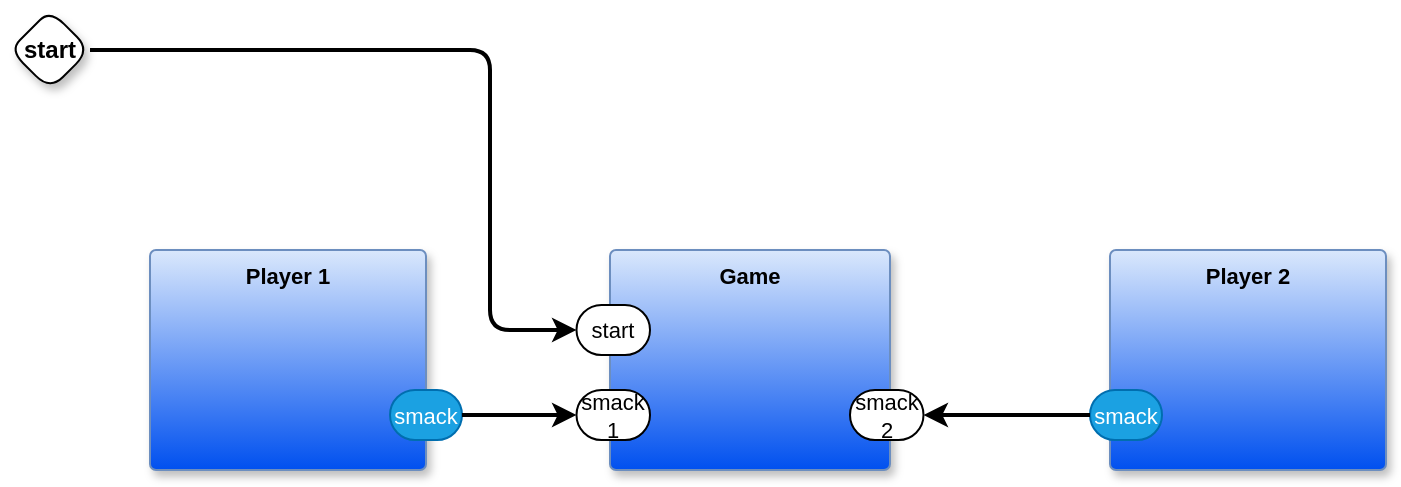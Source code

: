 <mxfile version="24.6.4" type="device" pages="6">
  <diagram id="Rfz-nHKzfFXtIfp8jGCo" name="main">
    <mxGraphModel dx="1029" dy="713" grid="1" gridSize="10" guides="1" tooltips="1" connect="1" arrows="1" fold="1" page="1" pageScale="1" pageWidth="850" pageHeight="1100" math="0" shadow="0">
      <root>
        <mxCell id="0" />
        <mxCell id="1" parent="0" />
        <mxCell id="hoKDfPiT84zjuGXgIaqV-1" value="Player 1" style="rounded=1;whiteSpace=wrap;html=1;container=1;recursiveResize=0;verticalAlign=top;arcSize=6;fontStyle=1;autosize=0;points=[];absoluteArcSize=1;shadow=1;strokeColor=#6c8ebf;fillColor=#dae8fc;fontFamily=Helvetica;fontSize=11;gradientColor=#0050EF;fontColor=default;" vertex="1" parent="1">
          <mxGeometry x="90" y="200" width="138" height="110" as="geometry">
            <mxRectangle x="-98" y="-1230" width="99" height="26" as="alternateBounds" />
          </mxGeometry>
        </mxCell>
        <mxCell id="hoKDfPiT84zjuGXgIaqV-3" value="smack" style="rounded=1;whiteSpace=wrap;html=1;sketch=0;points=[[0,0.5,0,0,0],[1,0.5,0,0,0]];fillColor=#1ba1e2;fontColor=#ffffff;strokeColor=#006EAF;arcSize=50;fontFamily=Helvetica;fontSize=11;" vertex="1" parent="hoKDfPiT84zjuGXgIaqV-1">
          <mxGeometry x="120" y="70" width="36" height="25" as="geometry" />
        </mxCell>
        <mxCell id="VDrHZGeF9uGekSf8CK12-1" value="Player 2" style="rounded=1;whiteSpace=wrap;html=1;container=1;recursiveResize=0;verticalAlign=top;arcSize=6;fontStyle=1;autosize=0;points=[];absoluteArcSize=1;shadow=1;strokeColor=#6c8ebf;fillColor=#dae8fc;fontFamily=Helvetica;fontSize=11;gradientColor=#0050EF;fontColor=default;" vertex="1" parent="1">
          <mxGeometry x="570" y="200" width="138" height="110" as="geometry">
            <mxRectangle x="-98" y="-1230" width="99" height="26" as="alternateBounds" />
          </mxGeometry>
        </mxCell>
        <mxCell id="VDrHZGeF9uGekSf8CK12-3" value="smack" style="rounded=1;whiteSpace=wrap;html=1;sketch=0;points=[[0,0.5,0,0,0],[1,0.5,0,0,0]];fillColor=#1ba1e2;fontColor=#ffffff;strokeColor=#006EAF;arcSize=50;fontFamily=Helvetica;fontSize=11;" vertex="1" parent="VDrHZGeF9uGekSf8CK12-1">
          <mxGeometry x="-10" y="70" width="36" height="25" as="geometry" />
        </mxCell>
        <mxCell id="VDrHZGeF9uGekSf8CK12-5" value="Game" style="rounded=1;whiteSpace=wrap;html=1;container=1;recursiveResize=0;verticalAlign=top;arcSize=6;fontStyle=1;autosize=0;points=[];absoluteArcSize=1;shadow=1;strokeColor=#6c8ebf;fillColor=#dae8fc;fontFamily=Helvetica;fontSize=11;gradientColor=#0050EF;fontColor=default;" vertex="1" parent="1">
          <mxGeometry x="320" y="200" width="140" height="110" as="geometry">
            <mxRectangle x="-98" y="-1230" width="99" height="26" as="alternateBounds" />
          </mxGeometry>
        </mxCell>
        <mxCell id="VDrHZGeF9uGekSf8CK12-6" value="start" style="rounded=1;whiteSpace=wrap;html=1;sketch=0;points=[[0,0.5,0,0,0],[1,0.5,0,0,0]];arcSize=50;fontFamily=Helvetica;fontSize=11;fontColor=default;" vertex="1" parent="VDrHZGeF9uGekSf8CK12-5">
          <mxGeometry x="-16.75" y="27.5" width="36.75" height="25" as="geometry" />
        </mxCell>
        <mxCell id="VDrHZGeF9uGekSf8CK12-9" value="smack 1" style="rounded=1;whiteSpace=wrap;html=1;sketch=0;points=[[0,0.5,0,0,0],[1,0.5,0,0,0]];arcSize=50;fontFamily=Helvetica;fontSize=11;fontColor=default;" vertex="1" parent="VDrHZGeF9uGekSf8CK12-5">
          <mxGeometry x="-16.75" y="70" width="36.75" height="25" as="geometry" />
        </mxCell>
        <mxCell id="VDrHZGeF9uGekSf8CK12-10" value="smack 2" style="rounded=1;whiteSpace=wrap;html=1;sketch=0;points=[[0,0.5,0,0,0],[1,0.5,0,0,0]];arcSize=50;fontFamily=Helvetica;fontSize=11;fontColor=default;" vertex="1" parent="VDrHZGeF9uGekSf8CK12-5">
          <mxGeometry x="120" y="70" width="36.75" height="25" as="geometry" />
        </mxCell>
        <mxCell id="VDrHZGeF9uGekSf8CK12-11" style="edgeStyle=orthogonalEdgeStyle;rounded=1;orthogonalLoop=1;jettySize=auto;html=1;exitX=1;exitY=0.5;exitDx=0;exitDy=0;exitPerimeter=0;entryX=0;entryY=0.5;entryDx=0;entryDy=0;entryPerimeter=0;strokeWidth=2;curved=0;" edge="1" parent="1" source="hoKDfPiT84zjuGXgIaqV-3" target="VDrHZGeF9uGekSf8CK12-9">
          <mxGeometry relative="1" as="geometry" />
        </mxCell>
        <mxCell id="VDrHZGeF9uGekSf8CK12-12" style="edgeStyle=orthogonalEdgeStyle;rounded=1;orthogonalLoop=1;jettySize=auto;html=1;exitX=0;exitY=0.5;exitDx=0;exitDy=0;exitPerimeter=0;entryX=1;entryY=0.5;entryDx=0;entryDy=0;entryPerimeter=0;strokeWidth=2;curved=0;" edge="1" parent="1" source="VDrHZGeF9uGekSf8CK12-3" target="VDrHZGeF9uGekSf8CK12-10">
          <mxGeometry relative="1" as="geometry" />
        </mxCell>
        <mxCell id="VDrHZGeF9uGekSf8CK12-13" value="start" style="rhombus;whiteSpace=wrap;html=1;rounded=1;fontStyle=1;glass=0;sketch=0;fontSize=12;points=[[0,0.5,0,0,0],[0.5,0,0,0,0],[0.5,1,0,0,0],[1,0.5,0,0,0]];shadow=1;fontFamily=Helvetica;fontColor=default;" vertex="1" parent="1">
          <mxGeometry x="20" y="80" width="40" height="40" as="geometry" />
        </mxCell>
        <mxCell id="VDrHZGeF9uGekSf8CK12-14" style="edgeStyle=orthogonalEdgeStyle;rounded=1;orthogonalLoop=1;jettySize=auto;html=1;exitX=1;exitY=0.5;exitDx=0;exitDy=0;exitPerimeter=0;entryX=0;entryY=0.5;entryDx=0;entryDy=0;entryPerimeter=0;strokeWidth=2;curved=0;" edge="1" parent="1" source="VDrHZGeF9uGekSf8CK12-13" target="VDrHZGeF9uGekSf8CK12-6">
          <mxGeometry relative="1" as="geometry">
            <Array as="points">
              <mxPoint x="260" y="100" />
              <mxPoint x="260" y="240" />
            </Array>
          </mxGeometry>
        </mxCell>
      </root>
    </mxGraphModel>
  </diagram>
  <diagram id="ZC2rCv8dyZWgffLveUQd" name="Player 1">
    <mxGraphModel dx="897" dy="713" grid="1" gridSize="10" guides="1" tooltips="1" connect="1" arrows="1" fold="1" page="1" pageScale="1" pageWidth="1100" pageHeight="850" math="0" shadow="0">
      <root>
        <mxCell id="0" />
        <mxCell id="1" parent="0" />
        <mxCell id="vh4z54Qb1bM7_h3xSzyE-2" value="Z key" style="rounded=1;whiteSpace=wrap;html=1;sketch=0;container=1;recursiveResize=0;verticalAlign=top;arcSize=6;fontStyle=1;autosize=0;points=[];absoluteArcSize=1;shadow=1;strokeColor=#666666;fillColor=#FFFFFF;fontColor=#333333;connectable=0;gradientColor=#FFF2CC;fontFamily=Helvetica;fontSize=11;" vertex="1" parent="1">
          <mxGeometry x="280" y="160" width="127" height="87" as="geometry">
            <mxRectangle x="-98" y="-1230" width="99" height="26" as="alternateBounds" />
          </mxGeometry>
        </mxCell>
        <mxCell id="vh4z54Qb1bM7_h3xSzyE-4" value="" style="rounded=1;whiteSpace=wrap;html=1;sketch=0;points=[[0,0.5,0,0,0],[1,0.5,0,0,0]];fillColor=#1ba1e2;fontColor=#ffffff;strokeColor=#006EAF;arcSize=50;fontFamily=Helvetica;fontSize=11;" vertex="1" parent="vh4z54Qb1bM7_h3xSzyE-2">
          <mxGeometry x="107" y="36" width="35.25" height="25" as="geometry" />
        </mxCell>
        <mxCell id="vh4z54Qb1bM7_h3xSzyE-5" value="smack" style="rhombus;whiteSpace=wrap;html=1;rounded=1;fontStyle=1;glass=0;sketch=0;fontSize=12;points=[[0,0.5,0,0,0],[0.5,0,0,0,0],[0.5,1,0,0,0],[1,0.5,0,0,0]];shadow=1;fontFamily=Helvetica;fontColor=default;" vertex="1" parent="1">
          <mxGeometry x="560" y="188.5" width="40" height="40" as="geometry" />
        </mxCell>
        <mxCell id="vh4z54Qb1bM7_h3xSzyE-6" style="edgeStyle=orthogonalEdgeStyle;rounded=1;orthogonalLoop=1;jettySize=auto;html=1;exitX=1;exitY=0.5;exitDx=0;exitDy=0;exitPerimeter=0;entryX=0;entryY=0.5;entryDx=0;entryDy=0;entryPerimeter=0;strokeWidth=2;curved=0;" edge="1" parent="1" source="vh4z54Qb1bM7_h3xSzyE-4" target="vh4z54Qb1bM7_h3xSzyE-5">
          <mxGeometry relative="1" as="geometry" />
        </mxCell>
      </root>
    </mxGraphModel>
  </diagram>
  <diagram name="Player 2" id="WKw39EiRNFSo0fUhhbFd">
    <mxGraphModel dx="897" dy="713" grid="1" gridSize="10" guides="1" tooltips="1" connect="1" arrows="1" fold="1" page="1" pageScale="1" pageWidth="1100" pageHeight="850" math="0" shadow="0">
      <root>
        <mxCell id="tMV5njZ0acTeYm1KYxqS-0" />
        <mxCell id="tMV5njZ0acTeYm1KYxqS-1" parent="tMV5njZ0acTeYm1KYxqS-0" />
        <mxCell id="tMV5njZ0acTeYm1KYxqS-2" value="Slash key" style="rounded=1;whiteSpace=wrap;html=1;sketch=0;container=1;recursiveResize=0;verticalAlign=top;arcSize=6;fontStyle=1;autosize=0;points=[];absoluteArcSize=1;shadow=1;strokeColor=#666666;fillColor=#FFFFFF;fontColor=#333333;connectable=0;gradientColor=#FFF2CC;fontFamily=Helvetica;fontSize=11;" vertex="1" parent="tMV5njZ0acTeYm1KYxqS-1">
          <mxGeometry x="280" y="160" width="127" height="87" as="geometry">
            <mxRectangle x="-98" y="-1230" width="99" height="26" as="alternateBounds" />
          </mxGeometry>
        </mxCell>
        <mxCell id="tMV5njZ0acTeYm1KYxqS-3" value="" style="rounded=1;whiteSpace=wrap;html=1;sketch=0;points=[[0,0.5,0,0,0],[1,0.5,0,0,0]];fillColor=#1ba1e2;fontColor=#ffffff;strokeColor=#006EAF;arcSize=50;fontFamily=Helvetica;fontSize=11;" vertex="1" parent="tMV5njZ0acTeYm1KYxqS-2">
          <mxGeometry x="107" y="36" width="35.25" height="25" as="geometry" />
        </mxCell>
        <mxCell id="tMV5njZ0acTeYm1KYxqS-4" value="smack" style="rhombus;whiteSpace=wrap;html=1;rounded=1;fontStyle=1;glass=0;sketch=0;fontSize=12;points=[[0,0.5,0,0,0],[0.5,0,0,0,0],[0.5,1,0,0,0],[1,0.5,0,0,0]];shadow=1;fontFamily=Helvetica;fontColor=default;" vertex="1" parent="tMV5njZ0acTeYm1KYxqS-1">
          <mxGeometry x="560" y="188.5" width="40" height="40" as="geometry" />
        </mxCell>
        <mxCell id="tMV5njZ0acTeYm1KYxqS-5" style="edgeStyle=orthogonalEdgeStyle;rounded=1;orthogonalLoop=1;jettySize=auto;html=1;exitX=1;exitY=0.5;exitDx=0;exitDy=0;exitPerimeter=0;entryX=0;entryY=0.5;entryDx=0;entryDy=0;entryPerimeter=0;strokeWidth=2;curved=0;" edge="1" parent="tMV5njZ0acTeYm1KYxqS-1" source="tMV5njZ0acTeYm1KYxqS-3" target="tMV5njZ0acTeYm1KYxqS-4">
          <mxGeometry relative="1" as="geometry" />
        </mxCell>
      </root>
    </mxGraphModel>
  </diagram>
  <diagram id="pXu5nu43ClT3es1-WTOk" name="Game">
    <mxGraphModel dx="1029" dy="713" grid="1" gridSize="10" guides="1" tooltips="1" connect="1" arrows="1" fold="1" page="1" pageScale="1" pageWidth="1100" pageHeight="850" math="0" shadow="0">
      <root>
        <mxCell id="0" />
        <mxCell id="1" parent="0" />
        <mxCell id="Jw8TWvyaR_BrAl_DcGub-1" value="start" style="rhombus;whiteSpace=wrap;html=1;rounded=1;fontStyle=1;glass=0;sketch=0;fontSize=12;points=[[0,0.5,0,0,0],[0.5,0,0,0,0],[0.5,1,0,0,0],[1,0.5,0,0,0]];shadow=1;fontFamily=Helvetica;fontColor=default;" vertex="1" parent="1">
          <mxGeometry x="120" y="120" width="40" height="40" as="geometry" />
        </mxCell>
        <mxCell id="Jw8TWvyaR_BrAl_DcGub-3" value="smack 2" style="rhombus;whiteSpace=wrap;html=1;rounded=1;fontStyle=1;glass=0;sketch=0;fontSize=12;points=[[0,0.5,0,0,0],[0.5,0,0,0,0],[0.5,1,0,0,0],[1,0.5,0,0,0]];shadow=1;fontFamily=Helvetica;fontColor=default;" vertex="1" parent="1">
          <mxGeometry x="130" y="500" width="40" height="40" as="geometry" />
        </mxCell>
        <mxCell id="VUqafN399HMkGjgvNazz-4" value="Debounce" style="rounded=1;whiteSpace=wrap;html=1;container=1;recursiveResize=0;verticalAlign=top;arcSize=6;fontStyle=1;autosize=0;points=[];absoluteArcSize=1;shadow=1;strokeColor=#6c8ebf;fillColor=#dae8fc;fontFamily=Helvetica;fontSize=11;gradientColor=#0050EF;fontColor=default;" vertex="1" parent="1">
          <mxGeometry x="280" y="440" width="100" height="150" as="geometry">
            <mxRectangle x="-98" y="-1230" width="99" height="26" as="alternateBounds" />
          </mxGeometry>
        </mxCell>
        <mxCell id="VUqafN399HMkGjgvNazz-7" value="smack" style="rounded=1;whiteSpace=wrap;html=1;sketch=0;points=[[0,0.5,0,0,0],[1,0.5,0,0,0]];arcSize=50;fontFamily=Helvetica;fontSize=11;fontColor=default;" vertex="1" parent="VUqafN399HMkGjgvNazz-4">
          <mxGeometry x="-20" y="67.5" width="36.75" height="25" as="geometry" />
        </mxCell>
        <mxCell id="VUqafN399HMkGjgvNazz-9" value="tick" style="rounded=1;whiteSpace=wrap;html=1;sketch=0;points=[[0,0.5,0,0,0],[1,0.5,0,0,0]];arcSize=50;fontFamily=Helvetica;fontSize=11;fontColor=default;" vertex="1" parent="VUqafN399HMkGjgvNazz-4">
          <mxGeometry x="-20" y="110" width="36.75" height="25" as="geometry" />
        </mxCell>
        <mxCell id="VUqafN399HMkGjgvNazz-5" value="smack" style="rounded=1;whiteSpace=wrap;html=1;sketch=0;points=[[0,0.5,0,0,0],[1,0.5,0,0,0]];fillColor=#1ba1e2;fontColor=#ffffff;strokeColor=#006EAF;arcSize=50;fontFamily=Helvetica;fontSize=11;" vertex="1" parent="VUqafN399HMkGjgvNazz-4">
          <mxGeometry x="79.25" y="20" width="36" height="25" as="geometry" />
        </mxCell>
        <mxCell id="VUqafN399HMkGjgvNazz-14" value="enable" style="rounded=1;whiteSpace=wrap;html=1;sketch=0;points=[[0,0.5,0,0,0],[1,0.5,0,0,0]];arcSize=50;fontFamily=Helvetica;fontSize=11;fontColor=default;" vertex="1" parent="VUqafN399HMkGjgvNazz-4">
          <mxGeometry x="79.25" y="60" width="36.75" height="25" as="geometry" />
        </mxCell>
        <mxCell id="VUqafN399HMkGjgvNazz-15" style="edgeStyle=orthogonalEdgeStyle;rounded=1;orthogonalLoop=1;jettySize=auto;html=1;exitX=1;exitY=0.5;exitDx=0;exitDy=0;exitPerimeter=0;entryX=0;entryY=0.5;entryDx=0;entryDy=0;entryPerimeter=0;strokeWidth=2;curved=0;" edge="1" parent="1" source="Jw8TWvyaR_BrAl_DcGub-3" target="VUqafN399HMkGjgvNazz-7">
          <mxGeometry relative="1" as="geometry" />
        </mxCell>
        <mxCell id="VUqafN399HMkGjgvNazz-16" value="smack 1" style="rhombus;whiteSpace=wrap;html=1;rounded=1;fontStyle=1;glass=0;sketch=0;fontSize=12;points=[[0,0.5,0,0,0],[0.5,0,0,0,0],[0.5,1,0,0,0],[1,0.5,0,0,0]];shadow=1;fontFamily=Helvetica;fontColor=default;" vertex="1" parent="1">
          <mxGeometry x="130" y="300" width="40" height="40" as="geometry" />
        </mxCell>
        <mxCell id="VUqafN399HMkGjgvNazz-17" value="Debounce" style="rounded=1;whiteSpace=wrap;html=1;container=1;recursiveResize=0;verticalAlign=top;arcSize=6;fontStyle=1;autosize=0;points=[];absoluteArcSize=1;shadow=1;strokeColor=#6c8ebf;fillColor=#dae8fc;fontFamily=Helvetica;fontSize=11;gradientColor=#0050EF;fontColor=default;" vertex="1" parent="1">
          <mxGeometry x="280" y="240" width="100" height="150" as="geometry">
            <mxRectangle x="-98" y="-1230" width="99" height="26" as="alternateBounds" />
          </mxGeometry>
        </mxCell>
        <mxCell id="VUqafN399HMkGjgvNazz-18" value="smack" style="rounded=1;whiteSpace=wrap;html=1;sketch=0;points=[[0,0.5,0,0,0],[1,0.5,0,0,0]];fillColor=#1ba1e2;fontColor=#ffffff;strokeColor=#006EAF;arcSize=50;fontFamily=Helvetica;fontSize=11;" vertex="1" parent="VUqafN399HMkGjgvNazz-17">
          <mxGeometry x="80" y="110" width="36" height="25" as="geometry" />
        </mxCell>
        <mxCell id="VUqafN399HMkGjgvNazz-20" value="enable" style="rounded=1;whiteSpace=wrap;html=1;sketch=0;points=[[0,0.5,0,0,0],[1,0.5,0,0,0]];arcSize=50;fontFamily=Helvetica;fontSize=11;fontColor=default;" vertex="1" parent="VUqafN399HMkGjgvNazz-17">
          <mxGeometry x="80" y="67.5" width="36.75" height="25" as="geometry" />
        </mxCell>
        <mxCell id="VUqafN399HMkGjgvNazz-21" value="smack" style="rounded=1;whiteSpace=wrap;html=1;sketch=0;points=[[0,0.5,0,0,0],[1,0.5,0,0,0]];arcSize=50;fontFamily=Helvetica;fontSize=11;fontColor=default;" vertex="1" parent="VUqafN399HMkGjgvNazz-17">
          <mxGeometry x="-20" y="67.5" width="36.75" height="25" as="geometry" />
        </mxCell>
        <mxCell id="VUqafN399HMkGjgvNazz-19" value="tick" style="rounded=1;whiteSpace=wrap;html=1;sketch=0;points=[[0,0.5,0,0,0],[1,0.5,0,0,0]];arcSize=50;fontFamily=Helvetica;fontSize=11;fontColor=default;" vertex="1" parent="VUqafN399HMkGjgvNazz-17">
          <mxGeometry x="-20" y="110" width="36.75" height="25" as="geometry" />
        </mxCell>
        <mxCell id="VUqafN399HMkGjgvNazz-22" style="edgeStyle=orthogonalEdgeStyle;rounded=1;orthogonalLoop=1;jettySize=auto;html=1;exitX=1;exitY=0.5;exitDx=0;exitDy=0;exitPerimeter=0;entryX=0;entryY=0.5;entryDx=0;entryDy=0;entryPerimeter=0;strokeWidth=2;curved=0;" edge="1" parent="1" source="VUqafN399HMkGjgvNazz-16" target="VUqafN399HMkGjgvNazz-21">
          <mxGeometry relative="1" as="geometry" />
        </mxCell>
        <mxCell id="VUqafN399HMkGjgvNazz-23" value="clock" style="rounded=1;whiteSpace=wrap;html=1;container=1;recursiveResize=0;verticalAlign=top;arcSize=6;fontStyle=1;autosize=0;points=[];absoluteArcSize=1;shadow=1;strokeColor=#6c8ebf;fillColor=#dae8fc;fontFamily=Helvetica;fontSize=11;gradientColor=#0050EF;fontColor=default;" vertex="1" parent="1">
          <mxGeometry x="560" y="600" width="140" height="100" as="geometry">
            <mxRectangle x="-98" y="-1230" width="99" height="26" as="alternateBounds" />
          </mxGeometry>
        </mxCell>
        <mxCell id="VUqafN399HMkGjgvNazz-24" value="tick" style="rounded=1;whiteSpace=wrap;html=1;sketch=0;points=[[0,0.5,0,0,0],[1,0.5,0,0,0]];fillColor=#1ba1e2;fontColor=#ffffff;strokeColor=#006EAF;arcSize=50;fontFamily=Helvetica;fontSize=11;" vertex="1" parent="VUqafN399HMkGjgvNazz-23">
          <mxGeometry x="-10" y="62.5" width="36" height="25" as="geometry" />
        </mxCell>
        <mxCell id="VUqafN399HMkGjgvNazz-26" value="start" style="rounded=1;whiteSpace=wrap;html=1;sketch=0;points=[[0,0.5,0,0,0],[1,0.5,0,0,0]];arcSize=50;fontFamily=Helvetica;fontSize=11;fontColor=default;" vertex="1" parent="VUqafN399HMkGjgvNazz-23">
          <mxGeometry x="-10" y="27.5" width="36.75" height="25" as="geometry" />
        </mxCell>
        <mxCell id="VUqafN399HMkGjgvNazz-27" style="edgeStyle=orthogonalEdgeStyle;rounded=1;orthogonalLoop=1;jettySize=auto;html=1;exitX=0;exitY=0.5;exitDx=0;exitDy=0;exitPerimeter=0;entryX=0;entryY=0.5;entryDx=0;entryDy=0;entryPerimeter=0;strokeWidth=2;curved=0;" edge="1" parent="1" source="VUqafN399HMkGjgvNazz-24" target="VUqafN399HMkGjgvNazz-19">
          <mxGeometry relative="1" as="geometry">
            <Array as="points">
              <mxPoint x="220" y="675" />
              <mxPoint x="220" y="363" />
            </Array>
          </mxGeometry>
        </mxCell>
        <mxCell id="VUqafN399HMkGjgvNazz-29" value="Game Logic" style="rounded=1;whiteSpace=wrap;html=1;container=1;recursiveResize=0;verticalAlign=top;arcSize=6;fontStyle=1;autosize=0;points=[];absoluteArcSize=1;shadow=1;strokeColor=#6c8ebf;fillColor=#dae8fc;fontFamily=Helvetica;fontSize=11;gradientColor=#0050EF;fontColor=default;" vertex="1" parent="1">
          <mxGeometry x="560" y="160" width="140" height="400" as="geometry">
            <mxRectangle x="-98" y="-1230" width="99" height="26" as="alternateBounds" />
          </mxGeometry>
        </mxCell>
        <mxCell id="VUqafN399HMkGjgvNazz-39" value="left highlight" style="rounded=1;whiteSpace=wrap;html=1;sketch=0;points=[[0,0.5,0,0,0],[1,0.5,0,0,0]];fillColor=#1ba1e2;fontColor=#ffffff;strokeColor=#006EAF;arcSize=50;fontFamily=Helvetica;fontSize=11;" vertex="1" parent="VUqafN399HMkGjgvNazz-29">
          <mxGeometry x="96" y="107.5" width="60" height="25" as="geometry" />
        </mxCell>
        <mxCell id="VUqafN399HMkGjgvNazz-40" value="right highlight" style="rounded=1;whiteSpace=wrap;html=1;sketch=0;points=[[0,0.5,0,0,0],[1,0.5,0,0,0]];fillColor=#1ba1e2;fontColor=#ffffff;strokeColor=#006EAF;arcSize=50;fontFamily=Helvetica;fontSize=11;" vertex="1" parent="VUqafN399HMkGjgvNazz-29">
          <mxGeometry x="100" y="150" width="56" height="25" as="geometry" />
        </mxCell>
        <mxCell id="VUqafN399HMkGjgvNazz-44" value="smack L" style="rounded=1;whiteSpace=wrap;html=1;sketch=0;points=[[0,0.5,0,0,0],[1,0.5,0,0,0]];arcSize=50;fontFamily=Helvetica;fontSize=11;" vertex="1" parent="VUqafN399HMkGjgvNazz-29">
          <mxGeometry x="-20" y="190" width="50" height="25" as="geometry" />
        </mxCell>
        <mxCell id="VUqafN399HMkGjgvNazz-45" value="smack R" style="rounded=1;whiteSpace=wrap;html=1;sketch=0;points=[[0,0.5,0,0,0],[1,0.5,0,0,0]];arcSize=50;fontFamily=Helvetica;fontSize=11;" vertex="1" parent="VUqafN399HMkGjgvNazz-29">
          <mxGeometry x="-20" y="230" width="50" height="25" as="geometry" />
        </mxCell>
        <mxCell id="Z6jryTYULtQlVPuB3-_i-2" value="L smack window" style="rounded=1;whiteSpace=wrap;html=1;sketch=0;points=[[0,0.5,0,0,0],[1,0.5,0,0,0]];arcSize=50;fontFamily=Helvetica;fontSize=11;fillColor=#1ba1e2;fontColor=#ffffff;strokeColor=#006EAF;" vertex="1" parent="VUqafN399HMkGjgvNazz-29">
          <mxGeometry x="-20" y="160" width="50" height="25" as="geometry" />
        </mxCell>
        <mxCell id="Z6jryTYULtQlVPuB3-_i-5" value="R smack window" style="rounded=1;whiteSpace=wrap;html=1;sketch=0;points=[[0,0.5,0,0,0],[1,0.5,0,0,0]];arcSize=50;fontFamily=Helvetica;fontSize=11;fillColor=#1ba1e2;fontColor=#ffffff;strokeColor=#006EAF;" vertex="1" parent="VUqafN399HMkGjgvNazz-29">
          <mxGeometry x="-20" y="265" width="50" height="25" as="geometry" />
        </mxCell>
        <mxCell id="Z6jryTYULtQlVPuB3-_i-8" value="winner" style="rounded=1;whiteSpace=wrap;html=1;sketch=0;points=[[0,0.5,0,0,0],[1,0.5,0,0,0]];fillColor=#1ba1e2;fontColor=#ffffff;strokeColor=#006EAF;arcSize=50;fontFamily=Helvetica;fontSize=11;" vertex="1" parent="VUqafN399HMkGjgvNazz-29">
          <mxGeometry x="100" y="200" width="56" height="25" as="geometry" />
        </mxCell>
        <mxCell id="umabpMyYAJMU6gg-UZYL-1" value="start clock" style="rounded=1;whiteSpace=wrap;html=1;sketch=0;points=[[0,0.5,0,0,0],[1,0.5,0,0,0]];fillColor=#1ba1e2;fontColor=#ffffff;strokeColor=#006EAF;arcSize=50;fontFamily=Helvetica;fontSize=11;" vertex="1" parent="VUqafN399HMkGjgvNazz-29">
          <mxGeometry x="-20" y="360" width="36" height="25" as="geometry" />
        </mxCell>
        <mxCell id="VUqafN399HMkGjgvNazz-38" value="ball pos" style="rounded=1;whiteSpace=wrap;html=1;sketch=0;points=[[0,0.5,0,0,0],[1,0.5,0,0,0]];fillColor=#1ba1e2;fontColor=#ffffff;strokeColor=#006EAF;arcSize=50;fontFamily=Helvetica;fontSize=11;" vertex="1" parent="VUqafN399HMkGjgvNazz-29">
          <mxGeometry x="106" y="70" width="50" height="25" as="geometry" />
        </mxCell>
        <mxCell id="VUqafN399HMkGjgvNazz-32" style="edgeStyle=orthogonalEdgeStyle;rounded=1;orthogonalLoop=1;jettySize=auto;html=1;exitX=0;exitY=0.5;exitDx=0;exitDy=0;exitPerimeter=0;entryX=0;entryY=0.5;entryDx=0;entryDy=0;entryPerimeter=0;curved=0;strokeWidth=2;" edge="1" parent="1" source="VUqafN399HMkGjgvNazz-24" target="VUqafN399HMkGjgvNazz-31">
          <mxGeometry relative="1" as="geometry">
            <Array as="points">
              <mxPoint x="470" y="675" />
              <mxPoint x="470" y="483" />
            </Array>
          </mxGeometry>
        </mxCell>
        <mxCell id="VUqafN399HMkGjgvNazz-33" value="Display" style="rounded=1;whiteSpace=wrap;html=1;container=1;recursiveResize=0;verticalAlign=top;arcSize=6;fontStyle=1;autosize=0;points=[];absoluteArcSize=1;shadow=1;strokeColor=#6c8ebf;fillColor=#dae8fc;fontFamily=Helvetica;fontSize=11;gradientColor=#0050EF;fontColor=default;" vertex="1" parent="1">
          <mxGeometry x="800" y="200" width="140" height="200" as="geometry">
            <mxRectangle x="-98" y="-1230" width="99" height="26" as="alternateBounds" />
          </mxGeometry>
        </mxCell>
        <mxCell id="VUqafN399HMkGjgvNazz-35" value="ball position" style="rounded=1;whiteSpace=wrap;html=1;sketch=0;points=[[0,0.5,0,0,0],[1,0.5,0,0,0]];arcSize=50;fontFamily=Helvetica;fontSize=11;fontColor=default;" vertex="1" parent="VUqafN399HMkGjgvNazz-33">
          <mxGeometry x="-10" y="30" width="50" height="25" as="geometry" />
        </mxCell>
        <mxCell id="VUqafN399HMkGjgvNazz-36" value="highlight paddle left" style="rounded=1;whiteSpace=wrap;html=1;sketch=0;points=[[0,0.5,0,0,0],[1,0.5,0,0,0]];arcSize=50;fontFamily=Helvetica;fontSize=11;fontColor=default;" vertex="1" parent="VUqafN399HMkGjgvNazz-33">
          <mxGeometry x="-10" y="67.5" width="70" height="25" as="geometry" />
        </mxCell>
        <mxCell id="VUqafN399HMkGjgvNazz-37" value="highligh paddle right" style="rounded=1;whiteSpace=wrap;html=1;sketch=0;points=[[0,0.5,0,0,0],[1,0.5,0,0,0]];arcSize=50;fontFamily=Helvetica;fontSize=11;fontColor=default;" vertex="1" parent="VUqafN399HMkGjgvNazz-33">
          <mxGeometry x="-10" y="110" width="70" height="25" as="geometry" />
        </mxCell>
        <mxCell id="Z6jryTYULtQlVPuB3-_i-7" value="winner" style="rounded=1;whiteSpace=wrap;html=1;sketch=0;points=[[0,0.5,0,0,0],[1,0.5,0,0,0]];arcSize=50;fontFamily=Helvetica;fontSize=11;fontColor=default;" vertex="1" parent="VUqafN399HMkGjgvNazz-33">
          <mxGeometry x="-10" y="160" width="50" height="25" as="geometry" />
        </mxCell>
        <mxCell id="VUqafN399HMkGjgvNazz-41" style="edgeStyle=orthogonalEdgeStyle;rounded=1;orthogonalLoop=1;jettySize=auto;html=1;exitX=1;exitY=0.5;exitDx=0;exitDy=0;exitPerimeter=0;entryX=0;entryY=0.5;entryDx=0;entryDy=0;entryPerimeter=0;curved=0;strokeWidth=2;" edge="1" parent="1" source="VUqafN399HMkGjgvNazz-38" target="VUqafN399HMkGjgvNazz-35">
          <mxGeometry relative="1" as="geometry" />
        </mxCell>
        <mxCell id="VUqafN399HMkGjgvNazz-42" style="edgeStyle=orthogonalEdgeStyle;shape=connector;curved=0;rounded=1;orthogonalLoop=1;jettySize=auto;html=1;exitX=1;exitY=0.5;exitDx=0;exitDy=0;exitPerimeter=0;entryX=0;entryY=0.5;entryDx=0;entryDy=0;entryPerimeter=0;strokeColor=default;strokeWidth=2;align=center;verticalAlign=middle;fontFamily=Helvetica;fontSize=11;fontColor=default;labelBackgroundColor=default;endArrow=classic;" edge="1" parent="1" source="VUqafN399HMkGjgvNazz-39" target="VUqafN399HMkGjgvNazz-36">
          <mxGeometry relative="1" as="geometry" />
        </mxCell>
        <mxCell id="VUqafN399HMkGjgvNazz-43" style="edgeStyle=orthogonalEdgeStyle;shape=connector;curved=0;rounded=1;orthogonalLoop=1;jettySize=auto;html=1;exitX=1;exitY=0.5;exitDx=0;exitDy=0;exitPerimeter=0;entryX=0;entryY=0.5;entryDx=0;entryDy=0;entryPerimeter=0;strokeColor=default;strokeWidth=2;align=center;verticalAlign=middle;fontFamily=Helvetica;fontSize=11;fontColor=default;labelBackgroundColor=default;endArrow=classic;" edge="1" parent="1" source="VUqafN399HMkGjgvNazz-40" target="VUqafN399HMkGjgvNazz-37">
          <mxGeometry relative="1" as="geometry" />
        </mxCell>
        <mxCell id="VUqafN399HMkGjgvNazz-46" style="edgeStyle=orthogonalEdgeStyle;shape=connector;curved=0;rounded=1;orthogonalLoop=1;jettySize=auto;html=1;exitX=1;exitY=0.5;exitDx=0;exitDy=0;exitPerimeter=0;entryX=0;entryY=0.5;entryDx=0;entryDy=0;entryPerimeter=0;strokeColor=default;strokeWidth=2;align=center;verticalAlign=middle;fontFamily=Helvetica;fontSize=11;fontColor=default;labelBackgroundColor=default;endArrow=classic;" edge="1" parent="1" source="VUqafN399HMkGjgvNazz-18" target="VUqafN399HMkGjgvNazz-44">
          <mxGeometry relative="1" as="geometry" />
        </mxCell>
        <mxCell id="VUqafN399HMkGjgvNazz-47" style="edgeStyle=orthogonalEdgeStyle;shape=connector;curved=0;rounded=1;orthogonalLoop=1;jettySize=auto;html=1;exitX=1;exitY=0.5;exitDx=0;exitDy=0;exitPerimeter=0;entryX=0;entryY=0.5;entryDx=0;entryDy=0;entryPerimeter=0;strokeColor=default;strokeWidth=2;align=center;verticalAlign=middle;fontFamily=Helvetica;fontSize=11;fontColor=default;labelBackgroundColor=default;endArrow=classic;" edge="1" parent="1" source="VUqafN399HMkGjgvNazz-5" target="VUqafN399HMkGjgvNazz-45">
          <mxGeometry relative="1" as="geometry">
            <Array as="points">
              <mxPoint x="395" y="470" />
              <mxPoint x="430" y="470" />
              <mxPoint x="430" y="403" />
            </Array>
          </mxGeometry>
        </mxCell>
        <mxCell id="Z6jryTYULtQlVPuB3-_i-1" style="edgeStyle=orthogonalEdgeStyle;shape=connector;curved=0;rounded=1;orthogonalLoop=1;jettySize=auto;html=1;exitX=0;exitY=0.5;exitDx=0;exitDy=0;exitPerimeter=0;strokeColor=default;strokeWidth=2;align=center;verticalAlign=middle;fontFamily=Helvetica;fontSize=11;fontColor=default;labelBackgroundColor=default;endArrow=classic;" edge="1" parent="1" source="VUqafN399HMkGjgvNazz-24">
          <mxGeometry relative="1" as="geometry">
            <mxPoint x="260" y="563" as="targetPoint" />
            <Array as="points">
              <mxPoint x="220" y="675" />
              <mxPoint x="220" y="563" />
            </Array>
          </mxGeometry>
        </mxCell>
        <mxCell id="Z6jryTYULtQlVPuB3-_i-3" style="edgeStyle=orthogonalEdgeStyle;shape=connector;curved=0;rounded=1;orthogonalLoop=1;jettySize=auto;html=1;exitX=0;exitY=0.5;exitDx=0;exitDy=0;exitPerimeter=0;strokeColor=default;strokeWidth=2;align=center;verticalAlign=middle;fontFamily=Helvetica;fontSize=11;fontColor=default;labelBackgroundColor=default;endArrow=classic;" edge="1" parent="1" source="Z6jryTYULtQlVPuB3-_i-2" target="VUqafN399HMkGjgvNazz-20">
          <mxGeometry relative="1" as="geometry">
            <Array as="points">
              <mxPoint x="450" y="333" />
              <mxPoint x="450" y="320" />
            </Array>
          </mxGeometry>
        </mxCell>
        <mxCell id="Z6jryTYULtQlVPuB3-_i-6" style="edgeStyle=orthogonalEdgeStyle;shape=connector;curved=0;rounded=1;orthogonalLoop=1;jettySize=auto;html=1;exitX=0;exitY=0.5;exitDx=0;exitDy=0;exitPerimeter=0;entryX=1;entryY=0.5;entryDx=0;entryDy=0;entryPerimeter=0;strokeColor=default;strokeWidth=2;align=center;verticalAlign=middle;fontFamily=Helvetica;fontSize=11;fontColor=default;labelBackgroundColor=default;endArrow=classic;" edge="1" parent="1" source="Z6jryTYULtQlVPuB3-_i-5" target="VUqafN399HMkGjgvNazz-14">
          <mxGeometry relative="1" as="geometry">
            <Array as="points">
              <mxPoint x="450" y="438" />
              <mxPoint x="450" y="513" />
            </Array>
          </mxGeometry>
        </mxCell>
        <mxCell id="Z6jryTYULtQlVPuB3-_i-9" style="edgeStyle=orthogonalEdgeStyle;shape=connector;curved=0;rounded=1;orthogonalLoop=1;jettySize=auto;html=1;exitX=1;exitY=0.5;exitDx=0;exitDy=0;exitPerimeter=0;entryX=0;entryY=0.5;entryDx=0;entryDy=0;entryPerimeter=0;strokeColor=default;strokeWidth=2;align=center;verticalAlign=middle;fontFamily=Helvetica;fontSize=11;fontColor=default;labelBackgroundColor=default;endArrow=classic;" edge="1" parent="1" source="Z6jryTYULtQlVPuB3-_i-8" target="Z6jryTYULtQlVPuB3-_i-7">
          <mxGeometry relative="1" as="geometry" />
        </mxCell>
        <mxCell id="VUqafN399HMkGjgvNazz-31" value="tick" style="rounded=1;whiteSpace=wrap;html=1;sketch=0;points=[[0,0.5,0,0,0],[1,0.5,0,0,0]];arcSize=50;fontFamily=Helvetica;fontSize=11;fontColor=default;" vertex="1" parent="1">
          <mxGeometry x="540" y="470" width="36.75" height="25" as="geometry" />
        </mxCell>
        <mxCell id="umabpMyYAJMU6gg-UZYL-2" style="edgeStyle=orthogonalEdgeStyle;shape=connector;curved=0;rounded=1;orthogonalLoop=1;jettySize=auto;html=1;exitX=0;exitY=0.5;exitDx=0;exitDy=0;exitPerimeter=0;entryX=0;entryY=0.5;entryDx=0;entryDy=0;entryPerimeter=0;strokeColor=default;strokeWidth=2;align=center;verticalAlign=middle;fontFamily=Helvetica;fontSize=11;fontColor=default;labelBackgroundColor=default;endArrow=classic;" edge="1" parent="1" source="umabpMyYAJMU6gg-UZYL-1" target="VUqafN399HMkGjgvNazz-26">
          <mxGeometry relative="1" as="geometry" />
        </mxCell>
      </root>
    </mxGraphModel>
  </diagram>
  <diagram id="bkOo33ziIgpTTArXwO6G" name="Display">
    <mxGraphModel dx="1029" dy="713" grid="1" gridSize="10" guides="1" tooltips="1" connect="1" arrows="1" fold="1" page="1" pageScale="1" pageWidth="1100" pageHeight="850" math="0" shadow="0">
      <root>
        <mxCell id="0" />
        <mxCell id="1" parent="0" />
        <mxCell id="TMk03e7m2zpVBJdHNJT0-1" value="Display" style="rounded=1;whiteSpace=wrap;html=1;container=1;recursiveResize=0;verticalAlign=top;arcSize=6;fontStyle=1;autosize=0;points=[];absoluteArcSize=1;shadow=1;strokeColor=#6c8ebf;fillColor=#dae8fc;fontFamily=Helvetica;fontSize=11;gradientColor=#0050EF;fontColor=default;" vertex="1" parent="1">
          <mxGeometry x="200" y="120" width="140" height="200" as="geometry">
            <mxRectangle x="-98" y="-1230" width="99" height="26" as="alternateBounds" />
          </mxGeometry>
        </mxCell>
        <mxCell id="TMk03e7m2zpVBJdHNJT0-2" value="ball position" style="rounded=1;whiteSpace=wrap;html=1;sketch=0;points=[[0,0.5,0,0,0],[1,0.5,0,0,0]];arcSize=50;fontFamily=Helvetica;fontSize=11;fontColor=default;" vertex="1" parent="TMk03e7m2zpVBJdHNJT0-1">
          <mxGeometry x="-10" y="30" width="50" height="25" as="geometry" />
        </mxCell>
        <mxCell id="TMk03e7m2zpVBJdHNJT0-3" value="highlight paddle left" style="rounded=1;whiteSpace=wrap;html=1;sketch=0;points=[[0,0.5,0,0,0],[1,0.5,0,0,0]];arcSize=50;fontFamily=Helvetica;fontSize=11;fontColor=default;" vertex="1" parent="TMk03e7m2zpVBJdHNJT0-1">
          <mxGeometry x="-10" y="67.5" width="70" height="25" as="geometry" />
        </mxCell>
        <mxCell id="TMk03e7m2zpVBJdHNJT0-4" value="highligh paddle right" style="rounded=1;whiteSpace=wrap;html=1;sketch=0;points=[[0,0.5,0,0,0],[1,0.5,0,0,0]];arcSize=50;fontFamily=Helvetica;fontSize=11;fontColor=default;" vertex="1" parent="TMk03e7m2zpVBJdHNJT0-1">
          <mxGeometry x="-10" y="110" width="70" height="25" as="geometry" />
        </mxCell>
        <mxCell id="TMk03e7m2zpVBJdHNJT0-5" value="winner" style="rounded=1;whiteSpace=wrap;html=1;sketch=0;points=[[0,0.5,0,0,0],[1,0.5,0,0,0]];arcSize=50;fontFamily=Helvetica;fontSize=11;fontColor=default;" vertex="1" parent="TMk03e7m2zpVBJdHNJT0-1">
          <mxGeometry x="-10" y="160" width="50" height="25" as="geometry" />
        </mxCell>
      </root>
    </mxGraphModel>
  </diagram>
  <diagram id="chKQST-UZ83pI3i3KJx9" name="Game Logic">
    <mxGraphModel dx="1029" dy="713" grid="1" gridSize="10" guides="1" tooltips="1" connect="1" arrows="1" fold="1" page="1" pageScale="1" pageWidth="1100" pageHeight="850" math="0" shadow="0">
      <root>
        <mxCell id="0" />
        <mxCell id="1" parent="0" />
        <mxCell id="wd8qDQnmA3XLsbmfpGb9-2" value="start clock" style="rhombus;whiteSpace=wrap;html=1;rounded=1;fontStyle=1;glass=0;sketch=0;fontSize=12;points=[[0,0.5,0,0,0],[0.5,0,0,0,0],[0.5,1,0,0,0],[1,0.5,0,0,0]];shadow=1;fillColor=#0050ef;fontColor=#ffffff;strokeColor=#001DBC;fontFamily=Helvetica;labelBackgroundColor=none;" vertex="1" parent="1">
          <mxGeometry x="1000" y="58.75" width="50" height="47.5" as="geometry" />
        </mxCell>
        <mxCell id="wd8qDQnmA3XLsbmfpGb9-3" style="edgeStyle=orthogonalEdgeStyle;shape=connector;curved=0;rounded=1;orthogonalLoop=1;jettySize=auto;html=1;exitX=1;exitY=0.5;exitDx=0;exitDy=0;exitPerimeter=0;entryX=0;entryY=0.5;entryDx=0;entryDy=0;entryPerimeter=0;strokeColor=default;strokeWidth=2;align=center;verticalAlign=middle;fontFamily=Helvetica;fontSize=11;fontColor=default;labelBackgroundColor=default;endArrow=classic;" edge="1" parent="1" source="wd8qDQnmA3XLsbmfpGb9-4" target="wd8qDQnmA3XLsbmfpGb9-2">
          <mxGeometry relative="1" as="geometry">
            <mxPoint x="355.25" y="82.5" as="sourcePoint" />
          </mxGeometry>
        </mxCell>
        <mxCell id="wd8qDQnmA3XLsbmfpGb9-4" value="start" style="rhombus;whiteSpace=wrap;html=1;rounded=1;fontStyle=1;glass=0;sketch=0;fontSize=12;points=[[0,0.5,0,0,0],[0.5,0,0,0,0],[0.5,1,0,0,0],[1,0.5,0,0,0]];shadow=1;fontFamily=Helvetica;fontColor=default;labelBackgroundColor=default;" vertex="1" parent="1">
          <mxGeometry x="60" y="62.5" width="40" height="40" as="geometry" />
        </mxCell>
        <mxCell id="wd8qDQnmA3XLsbmfpGb9-6" value="Set Position To Middle" style="rounded=1;whiteSpace=wrap;html=1;container=1;recursiveResize=0;verticalAlign=top;arcSize=6;fontStyle=1;autosize=0;points=[];absoluteArcSize=1;shadow=1;strokeColor=#6c8ebf;fillColor=#dae8fc;fontFamily=Helvetica;fontSize=11;gradientColor=#0050EF;fontColor=default;" vertex="1" parent="1">
          <mxGeometry x="440" y="160" width="140" height="80" as="geometry">
            <mxRectangle x="-98" y="-1230" width="99" height="26" as="alternateBounds" />
          </mxGeometry>
        </mxCell>
        <mxCell id="wd8qDQnmA3XLsbmfpGb9-7" value="" style="rounded=1;whiteSpace=wrap;html=1;sketch=0;points=[[0,0.5,0,0,0],[1,0.5,0,0,0]];arcSize=50;fontFamily=Helvetica;fontSize=11;fontColor=default;" vertex="1" parent="wd8qDQnmA3XLsbmfpGb9-6">
          <mxGeometry x="-10" y="30" width="40" height="25" as="geometry" />
        </mxCell>
        <mxCell id="wd8qDQnmA3XLsbmfpGb9-8" value="" style="rounded=1;whiteSpace=wrap;html=1;sketch=0;points=[[0,0.5,0,0,0],[1,0.5,0,0,0]];fillColor=#1ba1e2;fontColor=#ffffff;strokeColor=#006EAF;arcSize=50;fontFamily=Helvetica;fontSize=11;" vertex="1" parent="wd8qDQnmA3XLsbmfpGb9-6">
          <mxGeometry x="120" y="30" width="35.25" height="25" as="geometry" />
        </mxCell>
        <mxCell id="wd8qDQnmA3XLsbmfpGb9-9" value="Set Random Direction Leftward or Rightward" style="rounded=1;whiteSpace=wrap;html=1;container=1;recursiveResize=0;verticalAlign=top;arcSize=6;fontStyle=1;autosize=0;points=[];absoluteArcSize=1;shadow=1;strokeColor=#6c8ebf;fillColor=#dae8fc;fontFamily=Helvetica;fontSize=11;gradientColor=#0050EF;fontColor=default;" vertex="1" parent="1">
          <mxGeometry x="440" y="280" width="140" height="90" as="geometry">
            <mxRectangle x="-98" y="-1230" width="99" height="26" as="alternateBounds" />
          </mxGeometry>
        </mxCell>
        <mxCell id="wd8qDQnmA3XLsbmfpGb9-10" value="" style="rounded=1;whiteSpace=wrap;html=1;sketch=0;points=[[0,0.5,0,0,0],[1,0.5,0,0,0]];arcSize=50;fontFamily=Helvetica;fontSize=11;fontColor=default;" vertex="1" parent="wd8qDQnmA3XLsbmfpGb9-9">
          <mxGeometry x="-10" y="40" width="40" height="25" as="geometry" />
        </mxCell>
        <mxCell id="wd8qDQnmA3XLsbmfpGb9-11" value="" style="rounded=1;whiteSpace=wrap;html=1;sketch=0;points=[[0,0.5,0,0,0],[1,0.5,0,0,0]];fillColor=#1ba1e2;fontColor=#ffffff;strokeColor=#006EAF;arcSize=50;fontFamily=Helvetica;fontSize=11;" vertex="1" parent="wd8qDQnmA3XLsbmfpGb9-9">
          <mxGeometry x="120" y="40" width="35.25" height="25" as="geometry" />
        </mxCell>
        <mxCell id="wd8qDQnmA3XLsbmfpGb9-12" style="edgeStyle=orthogonalEdgeStyle;shape=connector;curved=0;rounded=1;orthogonalLoop=1;jettySize=auto;html=1;exitX=1;exitY=0.5;exitDx=0;exitDy=0;exitPerimeter=0;entryX=0;entryY=0.5;entryDx=0;entryDy=0;entryPerimeter=0;strokeColor=default;strokeWidth=2;align=center;verticalAlign=middle;fontFamily=Helvetica;fontSize=11;fontColor=default;labelBackgroundColor=default;endArrow=classic;" edge="1" parent="1" source="wd8qDQnmA3XLsbmfpGb9-4" target="wd8qDQnmA3XLsbmfpGb9-7">
          <mxGeometry relative="1" as="geometry">
            <mxPoint x="355.25" y="82.5" as="sourcePoint" />
          </mxGeometry>
        </mxCell>
        <mxCell id="wd8qDQnmA3XLsbmfpGb9-13" style="edgeStyle=orthogonalEdgeStyle;shape=connector;curved=0;rounded=1;orthogonalLoop=1;jettySize=auto;html=1;exitX=1;exitY=0.5;exitDx=0;exitDy=0;exitPerimeter=0;entryX=0;entryY=0.5;entryDx=0;entryDy=0;entryPerimeter=0;strokeColor=default;strokeWidth=2;align=center;verticalAlign=middle;fontFamily=Helvetica;fontSize=11;fontColor=default;labelBackgroundColor=default;endArrow=classic;" edge="1" parent="1" source="wd8qDQnmA3XLsbmfpGb9-4" target="wd8qDQnmA3XLsbmfpGb9-10">
          <mxGeometry relative="1" as="geometry">
            <mxPoint x="355.25" y="82.5" as="sourcePoint" />
          </mxGeometry>
        </mxCell>
        <mxCell id="wd8qDQnmA3XLsbmfpGb9-14" value="Ball" style="rounded=1;whiteSpace=wrap;html=1;container=1;recursiveResize=0;verticalAlign=top;arcSize=6;fontStyle=1;autosize=0;points=[];absoluteArcSize=1;shadow=1;strokeColor=#6c8ebf;fillColor=#dae8fc;fontFamily=Helvetica;fontSize=11;gradientColor=#0050EF;fontColor=default;" vertex="1" parent="1">
          <mxGeometry x="720" y="160" width="140" height="280" as="geometry">
            <mxRectangle x="-98" y="-1230" width="99" height="26" as="alternateBounds" />
          </mxGeometry>
        </mxCell>
        <mxCell id="wd8qDQnmA3XLsbmfpGb9-15" value="position" style="rounded=1;whiteSpace=wrap;html=1;sketch=0;points=[[0,0.5,0,0,0],[1,0.5,0,0,0]];arcSize=50;fontFamily=Helvetica;fontSize=11;fontColor=default;" vertex="1" parent="wd8qDQnmA3XLsbmfpGb9-14">
          <mxGeometry x="-10" y="30" width="40" height="25" as="geometry" />
        </mxCell>
        <mxCell id="wd8qDQnmA3XLsbmfpGb9-16" value="" style="rounded=1;whiteSpace=wrap;html=1;sketch=0;points=[[0,0.5,0,0,0],[1,0.5,0,0,0]];fillColor=#1ba1e2;fontColor=#ffffff;strokeColor=#006EAF;arcSize=50;fontFamily=Helvetica;fontSize=11;" vertex="1" parent="wd8qDQnmA3XLsbmfpGb9-14">
          <mxGeometry x="120" y="30" width="35.25" height="25" as="geometry" />
        </mxCell>
        <mxCell id="wd8qDQnmA3XLsbmfpGb9-17" value="direction" style="rounded=1;whiteSpace=wrap;html=1;sketch=0;points=[[0,0.5,0,0,0],[1,0.5,0,0,0]];arcSize=50;fontFamily=Helvetica;fontSize=11;fontColor=default;" vertex="1" parent="wd8qDQnmA3XLsbmfpGb9-14">
          <mxGeometry x="-10" y="160" width="40" height="25" as="geometry" />
        </mxCell>
        <mxCell id="wd8qDQnmA3XLsbmfpGb9-18" value="tick" style="rounded=1;whiteSpace=wrap;html=1;sketch=0;points=[[0,0.5,0,0,0],[1,0.5,0,0,0]];arcSize=50;fontFamily=Helvetica;fontSize=11;fontColor=default;" vertex="1" parent="wd8qDQnmA3XLsbmfpGb9-14">
          <mxGeometry x="-10" y="230" width="40" height="25" as="geometry" />
        </mxCell>
        <mxCell id="wd8qDQnmA3XLsbmfpGb9-27" style="edgeStyle=orthogonalEdgeStyle;shape=connector;curved=0;rounded=1;orthogonalLoop=1;jettySize=auto;html=1;exitX=1;exitY=0.5;exitDx=0;exitDy=0;exitPerimeter=0;strokeColor=default;strokeWidth=2;align=center;verticalAlign=middle;fontFamily=Helvetica;fontSize=11;fontColor=default;labelBackgroundColor=default;endArrow=classic;entryX=0;entryY=0.5;entryDx=0;entryDy=0;entryPerimeter=0;jumpStyle=gap;" edge="1" parent="wd8qDQnmA3XLsbmfpGb9-14" source="wd8qDQnmA3XLsbmfpGb9-23" target="wd8qDQnmA3XLsbmfpGb9-25">
          <mxGeometry relative="1" as="geometry">
            <mxPoint x="-10" y="200" as="targetPoint" />
            <Array as="points">
              <mxPoint x="180" y="173" />
              <mxPoint x="180" y="320" />
              <mxPoint x="-40" y="320" />
              <mxPoint x="-40" y="203" />
            </Array>
          </mxGeometry>
        </mxCell>
        <mxCell id="wd8qDQnmA3XLsbmfpGb9-23" value="at min" style="rounded=1;whiteSpace=wrap;html=1;sketch=0;points=[[0,0.5,0,0,0],[1,0.5,0,0,0]];fillColor=#1ba1e2;fontColor=#ffffff;strokeColor=#006EAF;arcSize=50;fontFamily=Helvetica;fontSize=11;" vertex="1" parent="wd8qDQnmA3XLsbmfpGb9-14">
          <mxGeometry x="120" y="160" width="35.25" height="25" as="geometry" />
        </mxCell>
        <mxCell id="wd8qDQnmA3XLsbmfpGb9-24" value="at max" style="rounded=1;whiteSpace=wrap;html=1;sketch=0;points=[[0,0.5,0,0,0],[1,0.5,0,0,0]];fillColor=#1ba1e2;fontColor=#ffffff;strokeColor=#006EAF;arcSize=50;fontFamily=Helvetica;fontSize=11;" vertex="1" parent="wd8qDQnmA3XLsbmfpGb9-14">
          <mxGeometry x="120" y="200" width="35.25" height="25" as="geometry" />
        </mxCell>
        <mxCell id="wd8qDQnmA3XLsbmfpGb9-25" value="reverse" style="rounded=1;whiteSpace=wrap;html=1;sketch=0;points=[[0,0.5,0,0,0],[1,0.5,0,0,0]];arcSize=50;fontFamily=Helvetica;fontSize=11;fontColor=default;" vertex="1" parent="wd8qDQnmA3XLsbmfpGb9-14">
          <mxGeometry x="-10" y="190" width="40" height="25" as="geometry" />
        </mxCell>
        <mxCell id="wd8qDQnmA3XLsbmfpGb9-26" style="edgeStyle=orthogonalEdgeStyle;shape=connector;curved=0;rounded=1;orthogonalLoop=1;jettySize=auto;html=1;exitX=1;exitY=0.5;exitDx=0;exitDy=0;exitPerimeter=0;entryX=0;entryY=0.5;entryDx=0;entryDy=0;entryPerimeter=0;strokeColor=default;strokeWidth=2;align=center;verticalAlign=middle;fontFamily=Helvetica;fontSize=11;fontColor=default;labelBackgroundColor=default;endArrow=classic;jumpStyle=gap;" edge="1" parent="wd8qDQnmA3XLsbmfpGb9-14" source="wd8qDQnmA3XLsbmfpGb9-24" target="wd8qDQnmA3XLsbmfpGb9-25">
          <mxGeometry relative="1" as="geometry">
            <Array as="points">
              <mxPoint x="180" y="213" />
              <mxPoint x="180" y="320" />
              <mxPoint x="-40" y="320" />
              <mxPoint x="-40" y="203" />
            </Array>
          </mxGeometry>
        </mxCell>
        <mxCell id="wd8qDQnmA3XLsbmfpGb9-20" style="edgeStyle=orthogonalEdgeStyle;shape=connector;curved=0;rounded=1;orthogonalLoop=1;jettySize=auto;html=1;exitX=1;exitY=0.5;exitDx=0;exitDy=0;exitPerimeter=0;strokeColor=default;strokeWidth=2;align=center;verticalAlign=middle;fontFamily=Helvetica;fontSize=11;fontColor=default;labelBackgroundColor=default;endArrow=classic;jumpStyle=gap;" edge="1" parent="1" source="wd8qDQnmA3XLsbmfpGb9-19" target="wd8qDQnmA3XLsbmfpGb9-18">
          <mxGeometry relative="1" as="geometry" />
        </mxCell>
        <mxCell id="wd8qDQnmA3XLsbmfpGb9-19" value="tick" style="rhombus;whiteSpace=wrap;html=1;rounded=1;fontStyle=1;glass=0;sketch=0;fontSize=12;points=[[0,0.5,0,0,0],[0.5,0,0,0,0],[0.5,1,0,0,0],[1,0.5,0,0,0]];shadow=1;fontFamily=Helvetica;fontColor=default;labelBackgroundColor=default;" vertex="1" parent="1">
          <mxGeometry x="60" y="382.5" width="40" height="40" as="geometry" />
        </mxCell>
        <mxCell id="wd8qDQnmA3XLsbmfpGb9-21" style="edgeStyle=orthogonalEdgeStyle;shape=connector;curved=0;rounded=1;orthogonalLoop=1;jettySize=auto;html=1;exitX=1;exitY=0.5;exitDx=0;exitDy=0;exitPerimeter=0;entryX=0;entryY=0.5;entryDx=0;entryDy=0;entryPerimeter=0;strokeColor=default;strokeWidth=2;align=center;verticalAlign=middle;fontFamily=Helvetica;fontSize=11;fontColor=default;labelBackgroundColor=default;endArrow=classic;" edge="1" parent="1" source="wd8qDQnmA3XLsbmfpGb9-8" target="wd8qDQnmA3XLsbmfpGb9-15">
          <mxGeometry relative="1" as="geometry" />
        </mxCell>
        <mxCell id="wd8qDQnmA3XLsbmfpGb9-22" style="edgeStyle=orthogonalEdgeStyle;shape=connector;curved=0;rounded=1;orthogonalLoop=1;jettySize=auto;html=1;exitX=1;exitY=0.5;exitDx=0;exitDy=0;exitPerimeter=0;entryX=0;entryY=0.5;entryDx=0;entryDy=0;entryPerimeter=0;strokeColor=default;strokeWidth=2;align=center;verticalAlign=middle;fontFamily=Helvetica;fontSize=11;fontColor=default;labelBackgroundColor=default;endArrow=classic;" edge="1" parent="1" source="wd8qDQnmA3XLsbmfpGb9-11" target="wd8qDQnmA3XLsbmfpGb9-17">
          <mxGeometry relative="1" as="geometry" />
        </mxCell>
        <mxCell id="IZetWfHDh_fpKUpU18Yb-2" value="ball pos" style="rhombus;whiteSpace=wrap;html=1;rounded=1;fontStyle=1;glass=0;sketch=0;fontSize=12;points=[[0,0.5,0,0,0],[0.5,0,0,0,0],[0.5,1,0,0,0],[1,0.5,0,0,0]];shadow=1;fillColor=#0050ef;fontColor=#ffffff;strokeColor=#001DBC;fontFamily=Helvetica;labelBackgroundColor=none;" vertex="1" parent="1">
          <mxGeometry x="1000" y="178.75" width="50" height="47.5" as="geometry" />
        </mxCell>
        <mxCell id="IZetWfHDh_fpKUpU18Yb-3" style="edgeStyle=orthogonalEdgeStyle;shape=connector;curved=0;rounded=1;orthogonalLoop=1;jettySize=auto;html=1;exitX=1;exitY=0.5;exitDx=0;exitDy=0;exitPerimeter=0;strokeColor=default;strokeWidth=2;align=center;verticalAlign=middle;fontFamily=Helvetica;fontSize=11;fontColor=default;labelBackgroundColor=default;endArrow=classic;" edge="1" parent="1" source="wd8qDQnmA3XLsbmfpGb9-16" target="IZetWfHDh_fpKUpU18Yb-2">
          <mxGeometry relative="1" as="geometry" />
        </mxCell>
        <mxCell id="IZetWfHDh_fpKUpU18Yb-4" value="Lsmack window" style="rhombus;whiteSpace=wrap;html=1;rounded=1;fontStyle=1;glass=0;sketch=0;fontSize=12;points=[[0,0.5,0,0,0],[0.5,0,0,0,0],[0.5,1,0,0,0],[1,0.5,0,0,0]];shadow=1;fillColor=#0050ef;fontColor=#ffffff;strokeColor=#001DBC;fontFamily=Helvetica;labelBackgroundColor=none;" vertex="1" parent="1">
          <mxGeometry x="995" y="271.25" width="60" height="57.5" as="geometry" />
        </mxCell>
        <mxCell id="8RatXBHebpxpiCzjGqBv-1" value="Rsmack window" style="rhombus;whiteSpace=wrap;html=1;rounded=1;fontStyle=1;glass=0;sketch=0;fontSize=12;points=[[0,0.5,0,0,0],[0.5,0,0,0,0],[0.5,1,0,0,0],[1,0.5,0,0,0]];shadow=1;fillColor=#0050ef;fontColor=#ffffff;strokeColor=#001DBC;fontFamily=Helvetica;labelBackgroundColor=none;" vertex="1" parent="1">
          <mxGeometry x="995" y="372.5" width="60" height="52.5" as="geometry" />
        </mxCell>
        <mxCell id="8RatXBHebpxpiCzjGqBv-2" style="edgeStyle=orthogonalEdgeStyle;shape=connector;curved=0;rounded=1;orthogonalLoop=1;jettySize=auto;html=1;exitX=1;exitY=0.5;exitDx=0;exitDy=0;exitPerimeter=0;entryX=0;entryY=0.5;entryDx=0;entryDy=0;entryPerimeter=0;strokeColor=default;strokeWidth=2;align=center;verticalAlign=middle;fontFamily=Helvetica;fontSize=11;fontColor=default;labelBackgroundColor=default;endArrow=classic;" edge="1" parent="1" source="wd8qDQnmA3XLsbmfpGb9-23" target="IZetWfHDh_fpKUpU18Yb-4">
          <mxGeometry relative="1" as="geometry" />
        </mxCell>
        <mxCell id="8RatXBHebpxpiCzjGqBv-3" style="edgeStyle=orthogonalEdgeStyle;shape=connector;curved=0;rounded=1;orthogonalLoop=1;jettySize=auto;html=1;exitX=1;exitY=0.5;exitDx=0;exitDy=0;exitPerimeter=0;entryX=0.117;entryY=0.543;entryDx=0;entryDy=0;entryPerimeter=0;strokeColor=default;strokeWidth=2;align=center;verticalAlign=middle;fontFamily=Helvetica;fontSize=11;fontColor=default;labelBackgroundColor=default;endArrow=classic;" edge="1" parent="1" source="wd8qDQnmA3XLsbmfpGb9-24" target="8RatXBHebpxpiCzjGqBv-1">
          <mxGeometry relative="1" as="geometry" />
        </mxCell>
      </root>
    </mxGraphModel>
  </diagram>
</mxfile>
